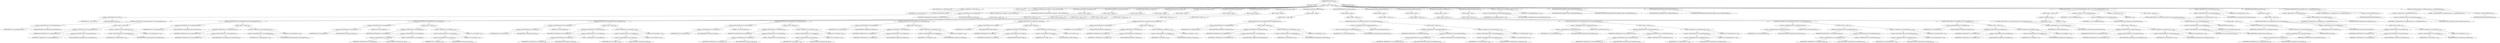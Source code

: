 digraph "TIFFFreeDirectory" {  
"43213" [label = <(METHOD,TIFFFreeDirectory)<SUB>1619</SUB>> ]
"43214" [label = <(PARAM,TIFF *tif)<SUB>1619</SUB>> ]
"43215" [label = <(BLOCK,&lt;empty&gt;,&lt;empty&gt;)<SUB>1620</SUB>> ]
"43216" [label = <(LOCAL,TIFFDirectory* td: TIFFDirectory)<SUB>1621</SUB>> ]
"43217" [label = <(&lt;operator&gt;.assignment,*td = &amp;tif-&gt;tif_dir)<SUB>1621</SUB>> ]
"43218" [label = <(IDENTIFIER,td,*td = &amp;tif-&gt;tif_dir)<SUB>1621</SUB>> ]
"43219" [label = <(&lt;operator&gt;.addressOf,&amp;tif-&gt;tif_dir)<SUB>1621</SUB>> ]
"43220" [label = <(&lt;operator&gt;.indirectFieldAccess,tif-&gt;tif_dir)<SUB>1621</SUB>> ]
"43221" [label = <(IDENTIFIER,tif,*td = &amp;tif-&gt;tif_dir)<SUB>1621</SUB>> ]
"43222" [label = <(FIELD_IDENTIFIER,tif_dir,tif_dir)<SUB>1621</SUB>> ]
"43223" [label = <(LOCAL,int i: int)<SUB>1622</SUB>> ]
"43224" [label = <(_TIFFmemset,_TIFFmemset(td-&gt;td_fieldsset, 0, FIELD_SETLONGS))<SUB>1624</SUB>> ]
"43225" [label = <(&lt;operator&gt;.indirectFieldAccess,td-&gt;td_fieldsset)<SUB>1624</SUB>> ]
"43226" [label = <(IDENTIFIER,td,_TIFFmemset(td-&gt;td_fieldsset, 0, FIELD_SETLONGS))<SUB>1624</SUB>> ]
"43227" [label = <(FIELD_IDENTIFIER,td_fieldsset,td_fieldsset)<SUB>1624</SUB>> ]
"43228" [label = <(LITERAL,0,_TIFFmemset(td-&gt;td_fieldsset, 0, FIELD_SETLONGS))<SUB>1624</SUB>> ]
"43229" [label = <(IDENTIFIER,FIELD_SETLONGS,_TIFFmemset(td-&gt;td_fieldsset, 0, FIELD_SETLONGS))<SUB>1624</SUB>> ]
"43230" [label = <(CleanupField,CleanupField(td_sminsamplevalue))<SUB>1625</SUB>> ]
"43231" [label = <(BLOCK,&lt;empty&gt;,&lt;empty&gt;)> ]
"43232" [label = <(BLOCK,&lt;empty&gt;,&lt;empty&gt;)<SUB>1625</SUB>> ]
"43233" [label = <(CONTROL_STRUCTURE,if (td-&gt;td_sminsamplevalue),if (td-&gt;td_sminsamplevalue))<SUB>1625</SUB>> ]
"43234" [label = <(&lt;operator&gt;.indirectFieldAccess,td-&gt;td_sminsamplevalue)<SUB>1625</SUB>> ]
"43235" [label = <(IDENTIFIER,td,if (td-&gt;td_sminsamplevalue))<SUB>1625</SUB>> ]
"43236" [label = <(FIELD_IDENTIFIER,td_sminsamplevalue,td_sminsamplevalue)<SUB>1625</SUB>> ]
"43237" [label = <(BLOCK,&lt;empty&gt;,&lt;empty&gt;)<SUB>1625</SUB>> ]
"43238" [label = <(_TIFFfreeExt,_TIFFfreeExt(tif, td-&gt;td_sminsamplevalue))<SUB>1625</SUB>> ]
"43239" [label = <(IDENTIFIER,tif,_TIFFfreeExt(tif, td-&gt;td_sminsamplevalue))<SUB>1625</SUB>> ]
"43240" [label = <(&lt;operator&gt;.indirectFieldAccess,td-&gt;td_sminsamplevalue)<SUB>1625</SUB>> ]
"43241" [label = <(IDENTIFIER,td,_TIFFfreeExt(tif, td-&gt;td_sminsamplevalue))<SUB>1625</SUB>> ]
"43242" [label = <(FIELD_IDENTIFIER,td_sminsamplevalue,td_sminsamplevalue)<SUB>1625</SUB>> ]
"43243" [label = <(&lt;operator&gt;.assignment,td-&gt;td_sminsamplevalue = 0)<SUB>1625</SUB>> ]
"43244" [label = <(&lt;operator&gt;.indirectFieldAccess,td-&gt;td_sminsamplevalue)<SUB>1625</SUB>> ]
"43245" [label = <(IDENTIFIER,td,td-&gt;td_sminsamplevalue = 0)<SUB>1625</SUB>> ]
"43246" [label = <(FIELD_IDENTIFIER,td_sminsamplevalue,td_sminsamplevalue)<SUB>1625</SUB>> ]
"43247" [label = <(LITERAL,0,td-&gt;td_sminsamplevalue = 0)<SUB>1625</SUB>> ]
"43248" [label = <(CleanupField,CleanupField(td_smaxsamplevalue))<SUB>1626</SUB>> ]
"43249" [label = <(BLOCK,&lt;empty&gt;,&lt;empty&gt;)> ]
"43250" [label = <(BLOCK,&lt;empty&gt;,&lt;empty&gt;)<SUB>1626</SUB>> ]
"43251" [label = <(CONTROL_STRUCTURE,if (td-&gt;td_smaxsamplevalue),if (td-&gt;td_smaxsamplevalue))<SUB>1626</SUB>> ]
"43252" [label = <(&lt;operator&gt;.indirectFieldAccess,td-&gt;td_smaxsamplevalue)<SUB>1626</SUB>> ]
"43253" [label = <(IDENTIFIER,td,if (td-&gt;td_smaxsamplevalue))<SUB>1626</SUB>> ]
"43254" [label = <(FIELD_IDENTIFIER,td_smaxsamplevalue,td_smaxsamplevalue)<SUB>1626</SUB>> ]
"43255" [label = <(BLOCK,&lt;empty&gt;,&lt;empty&gt;)<SUB>1626</SUB>> ]
"43256" [label = <(_TIFFfreeExt,_TIFFfreeExt(tif, td-&gt;td_smaxsamplevalue))<SUB>1626</SUB>> ]
"43257" [label = <(IDENTIFIER,tif,_TIFFfreeExt(tif, td-&gt;td_smaxsamplevalue))<SUB>1626</SUB>> ]
"43258" [label = <(&lt;operator&gt;.indirectFieldAccess,td-&gt;td_smaxsamplevalue)<SUB>1626</SUB>> ]
"43259" [label = <(IDENTIFIER,td,_TIFFfreeExt(tif, td-&gt;td_smaxsamplevalue))<SUB>1626</SUB>> ]
"43260" [label = <(FIELD_IDENTIFIER,td_smaxsamplevalue,td_smaxsamplevalue)<SUB>1626</SUB>> ]
"43261" [label = <(&lt;operator&gt;.assignment,td-&gt;td_smaxsamplevalue = 0)<SUB>1626</SUB>> ]
"43262" [label = <(&lt;operator&gt;.indirectFieldAccess,td-&gt;td_smaxsamplevalue)<SUB>1626</SUB>> ]
"43263" [label = <(IDENTIFIER,td,td-&gt;td_smaxsamplevalue = 0)<SUB>1626</SUB>> ]
"43264" [label = <(FIELD_IDENTIFIER,td_smaxsamplevalue,td_smaxsamplevalue)<SUB>1626</SUB>> ]
"43265" [label = <(LITERAL,0,td-&gt;td_smaxsamplevalue = 0)<SUB>1626</SUB>> ]
"43266" [label = <(CleanupField,CleanupField(td_colormap[0]))<SUB>1627</SUB>> ]
"43267" [label = <(BLOCK,&lt;empty&gt;,&lt;empty&gt;)> ]
"43268" [label = <(BLOCK,&lt;empty&gt;,&lt;empty&gt;)<SUB>1627</SUB>> ]
"43269" [label = <(CONTROL_STRUCTURE,if (td-&gt;td_colormap[0]),if (td-&gt;td_colormap[0]))<SUB>1627</SUB>> ]
"43270" [label = <(&lt;operator&gt;.indirectIndexAccess,td-&gt;td_colormap[0])<SUB>1627</SUB>> ]
"43271" [label = <(&lt;operator&gt;.indirectFieldAccess,td-&gt;td_colormap)<SUB>1627</SUB>> ]
"43272" [label = <(IDENTIFIER,td,if (td-&gt;td_colormap[0]))<SUB>1627</SUB>> ]
"43273" [label = <(FIELD_IDENTIFIER,td_colormap,td_colormap)<SUB>1627</SUB>> ]
"43274" [label = <(LITERAL,0,if (td-&gt;td_colormap[0]))<SUB>1627</SUB>> ]
"43275" [label = <(BLOCK,&lt;empty&gt;,&lt;empty&gt;)<SUB>1627</SUB>> ]
"43276" [label = <(_TIFFfreeExt,_TIFFfreeExt(tif, td-&gt;td_colormap[0]))<SUB>1627</SUB>> ]
"43277" [label = <(IDENTIFIER,tif,_TIFFfreeExt(tif, td-&gt;td_colormap[0]))<SUB>1627</SUB>> ]
"43278" [label = <(&lt;operator&gt;.indirectIndexAccess,td-&gt;td_colormap[0])<SUB>1627</SUB>> ]
"43279" [label = <(&lt;operator&gt;.indirectFieldAccess,td-&gt;td_colormap)<SUB>1627</SUB>> ]
"43280" [label = <(IDENTIFIER,td,_TIFFfreeExt(tif, td-&gt;td_colormap[0]))<SUB>1627</SUB>> ]
"43281" [label = <(FIELD_IDENTIFIER,td_colormap,td_colormap)<SUB>1627</SUB>> ]
"43282" [label = <(LITERAL,0,_TIFFfreeExt(tif, td-&gt;td_colormap[0]))<SUB>1627</SUB>> ]
"43283" [label = <(&lt;operator&gt;.assignment,td-&gt;td_colormap[0] = 0)<SUB>1627</SUB>> ]
"43284" [label = <(&lt;operator&gt;.indirectIndexAccess,td-&gt;td_colormap[0])<SUB>1627</SUB>> ]
"43285" [label = <(&lt;operator&gt;.indirectFieldAccess,td-&gt;td_colormap)<SUB>1627</SUB>> ]
"43286" [label = <(IDENTIFIER,td,td-&gt;td_colormap[0] = 0)<SUB>1627</SUB>> ]
"43287" [label = <(FIELD_IDENTIFIER,td_colormap,td_colormap)<SUB>1627</SUB>> ]
"43288" [label = <(LITERAL,0,td-&gt;td_colormap[0] = 0)<SUB>1627</SUB>> ]
"43289" [label = <(LITERAL,0,td-&gt;td_colormap[0] = 0)<SUB>1627</SUB>> ]
"43290" [label = <(CleanupField,CleanupField(td_colormap[1]))<SUB>1628</SUB>> ]
"43291" [label = <(BLOCK,&lt;empty&gt;,&lt;empty&gt;)> ]
"43292" [label = <(BLOCK,&lt;empty&gt;,&lt;empty&gt;)<SUB>1628</SUB>> ]
"43293" [label = <(CONTROL_STRUCTURE,if (td-&gt;td_colormap[1]),if (td-&gt;td_colormap[1]))<SUB>1628</SUB>> ]
"43294" [label = <(&lt;operator&gt;.indirectIndexAccess,td-&gt;td_colormap[1])<SUB>1628</SUB>> ]
"43295" [label = <(&lt;operator&gt;.indirectFieldAccess,td-&gt;td_colormap)<SUB>1628</SUB>> ]
"43296" [label = <(IDENTIFIER,td,if (td-&gt;td_colormap[1]))<SUB>1628</SUB>> ]
"43297" [label = <(FIELD_IDENTIFIER,td_colormap,td_colormap)<SUB>1628</SUB>> ]
"43298" [label = <(LITERAL,1,if (td-&gt;td_colormap[1]))<SUB>1628</SUB>> ]
"43299" [label = <(BLOCK,&lt;empty&gt;,&lt;empty&gt;)<SUB>1628</SUB>> ]
"43300" [label = <(_TIFFfreeExt,_TIFFfreeExt(tif, td-&gt;td_colormap[1]))<SUB>1628</SUB>> ]
"43301" [label = <(IDENTIFIER,tif,_TIFFfreeExt(tif, td-&gt;td_colormap[1]))<SUB>1628</SUB>> ]
"43302" [label = <(&lt;operator&gt;.indirectIndexAccess,td-&gt;td_colormap[1])<SUB>1628</SUB>> ]
"43303" [label = <(&lt;operator&gt;.indirectFieldAccess,td-&gt;td_colormap)<SUB>1628</SUB>> ]
"43304" [label = <(IDENTIFIER,td,_TIFFfreeExt(tif, td-&gt;td_colormap[1]))<SUB>1628</SUB>> ]
"43305" [label = <(FIELD_IDENTIFIER,td_colormap,td_colormap)<SUB>1628</SUB>> ]
"43306" [label = <(LITERAL,1,_TIFFfreeExt(tif, td-&gt;td_colormap[1]))<SUB>1628</SUB>> ]
"43307" [label = <(&lt;operator&gt;.assignment,td-&gt;td_colormap[1] = 0)<SUB>1628</SUB>> ]
"43308" [label = <(&lt;operator&gt;.indirectIndexAccess,td-&gt;td_colormap[1])<SUB>1628</SUB>> ]
"43309" [label = <(&lt;operator&gt;.indirectFieldAccess,td-&gt;td_colormap)<SUB>1628</SUB>> ]
"43310" [label = <(IDENTIFIER,td,td-&gt;td_colormap[1] = 0)<SUB>1628</SUB>> ]
"43311" [label = <(FIELD_IDENTIFIER,td_colormap,td_colormap)<SUB>1628</SUB>> ]
"43312" [label = <(LITERAL,1,td-&gt;td_colormap[1] = 0)<SUB>1628</SUB>> ]
"43313" [label = <(LITERAL,0,td-&gt;td_colormap[1] = 0)<SUB>1628</SUB>> ]
"43314" [label = <(CleanupField,CleanupField(td_colormap[2]))<SUB>1629</SUB>> ]
"43315" [label = <(BLOCK,&lt;empty&gt;,&lt;empty&gt;)> ]
"43316" [label = <(BLOCK,&lt;empty&gt;,&lt;empty&gt;)<SUB>1629</SUB>> ]
"43317" [label = <(CONTROL_STRUCTURE,if (td-&gt;td_colormap[2]),if (td-&gt;td_colormap[2]))<SUB>1629</SUB>> ]
"43318" [label = <(&lt;operator&gt;.indirectIndexAccess,td-&gt;td_colormap[2])<SUB>1629</SUB>> ]
"43319" [label = <(&lt;operator&gt;.indirectFieldAccess,td-&gt;td_colormap)<SUB>1629</SUB>> ]
"43320" [label = <(IDENTIFIER,td,if (td-&gt;td_colormap[2]))<SUB>1629</SUB>> ]
"43321" [label = <(FIELD_IDENTIFIER,td_colormap,td_colormap)<SUB>1629</SUB>> ]
"43322" [label = <(LITERAL,2,if (td-&gt;td_colormap[2]))<SUB>1629</SUB>> ]
"43323" [label = <(BLOCK,&lt;empty&gt;,&lt;empty&gt;)<SUB>1629</SUB>> ]
"43324" [label = <(_TIFFfreeExt,_TIFFfreeExt(tif, td-&gt;td_colormap[2]))<SUB>1629</SUB>> ]
"43325" [label = <(IDENTIFIER,tif,_TIFFfreeExt(tif, td-&gt;td_colormap[2]))<SUB>1629</SUB>> ]
"43326" [label = <(&lt;operator&gt;.indirectIndexAccess,td-&gt;td_colormap[2])<SUB>1629</SUB>> ]
"43327" [label = <(&lt;operator&gt;.indirectFieldAccess,td-&gt;td_colormap)<SUB>1629</SUB>> ]
"43328" [label = <(IDENTIFIER,td,_TIFFfreeExt(tif, td-&gt;td_colormap[2]))<SUB>1629</SUB>> ]
"43329" [label = <(FIELD_IDENTIFIER,td_colormap,td_colormap)<SUB>1629</SUB>> ]
"43330" [label = <(LITERAL,2,_TIFFfreeExt(tif, td-&gt;td_colormap[2]))<SUB>1629</SUB>> ]
"43331" [label = <(&lt;operator&gt;.assignment,td-&gt;td_colormap[2] = 0)<SUB>1629</SUB>> ]
"43332" [label = <(&lt;operator&gt;.indirectIndexAccess,td-&gt;td_colormap[2])<SUB>1629</SUB>> ]
"43333" [label = <(&lt;operator&gt;.indirectFieldAccess,td-&gt;td_colormap)<SUB>1629</SUB>> ]
"43334" [label = <(IDENTIFIER,td,td-&gt;td_colormap[2] = 0)<SUB>1629</SUB>> ]
"43335" [label = <(FIELD_IDENTIFIER,td_colormap,td_colormap)<SUB>1629</SUB>> ]
"43336" [label = <(LITERAL,2,td-&gt;td_colormap[2] = 0)<SUB>1629</SUB>> ]
"43337" [label = <(LITERAL,0,td-&gt;td_colormap[2] = 0)<SUB>1629</SUB>> ]
"43338" [label = <(CleanupField,CleanupField(td_sampleinfo))<SUB>1630</SUB>> ]
"43339" [label = <(BLOCK,&lt;empty&gt;,&lt;empty&gt;)> ]
"43340" [label = <(BLOCK,&lt;empty&gt;,&lt;empty&gt;)<SUB>1630</SUB>> ]
"43341" [label = <(CONTROL_STRUCTURE,if (td-&gt;td_sampleinfo),if (td-&gt;td_sampleinfo))<SUB>1630</SUB>> ]
"43342" [label = <(&lt;operator&gt;.indirectFieldAccess,td-&gt;td_sampleinfo)<SUB>1630</SUB>> ]
"43343" [label = <(IDENTIFIER,td,if (td-&gt;td_sampleinfo))<SUB>1630</SUB>> ]
"43344" [label = <(FIELD_IDENTIFIER,td_sampleinfo,td_sampleinfo)<SUB>1630</SUB>> ]
"43345" [label = <(BLOCK,&lt;empty&gt;,&lt;empty&gt;)<SUB>1630</SUB>> ]
"43346" [label = <(_TIFFfreeExt,_TIFFfreeExt(tif, td-&gt;td_sampleinfo))<SUB>1630</SUB>> ]
"43347" [label = <(IDENTIFIER,tif,_TIFFfreeExt(tif, td-&gt;td_sampleinfo))<SUB>1630</SUB>> ]
"43348" [label = <(&lt;operator&gt;.indirectFieldAccess,td-&gt;td_sampleinfo)<SUB>1630</SUB>> ]
"43349" [label = <(IDENTIFIER,td,_TIFFfreeExt(tif, td-&gt;td_sampleinfo))<SUB>1630</SUB>> ]
"43350" [label = <(FIELD_IDENTIFIER,td_sampleinfo,td_sampleinfo)<SUB>1630</SUB>> ]
"43351" [label = <(&lt;operator&gt;.assignment,td-&gt;td_sampleinfo = 0)<SUB>1630</SUB>> ]
"43352" [label = <(&lt;operator&gt;.indirectFieldAccess,td-&gt;td_sampleinfo)<SUB>1630</SUB>> ]
"43353" [label = <(IDENTIFIER,td,td-&gt;td_sampleinfo = 0)<SUB>1630</SUB>> ]
"43354" [label = <(FIELD_IDENTIFIER,td_sampleinfo,td_sampleinfo)<SUB>1630</SUB>> ]
"43355" [label = <(LITERAL,0,td-&gt;td_sampleinfo = 0)<SUB>1630</SUB>> ]
"43356" [label = <(CleanupField,CleanupField(td_subifd))<SUB>1631</SUB>> ]
"43357" [label = <(BLOCK,&lt;empty&gt;,&lt;empty&gt;)> ]
"43358" [label = <(BLOCK,&lt;empty&gt;,&lt;empty&gt;)<SUB>1631</SUB>> ]
"43359" [label = <(CONTROL_STRUCTURE,if (td-&gt;td_subifd),if (td-&gt;td_subifd))<SUB>1631</SUB>> ]
"43360" [label = <(&lt;operator&gt;.indirectFieldAccess,td-&gt;td_subifd)<SUB>1631</SUB>> ]
"43361" [label = <(IDENTIFIER,td,if (td-&gt;td_subifd))<SUB>1631</SUB>> ]
"43362" [label = <(FIELD_IDENTIFIER,td_subifd,td_subifd)<SUB>1631</SUB>> ]
"43363" [label = <(BLOCK,&lt;empty&gt;,&lt;empty&gt;)<SUB>1631</SUB>> ]
"43364" [label = <(_TIFFfreeExt,_TIFFfreeExt(tif, td-&gt;td_subifd))<SUB>1631</SUB>> ]
"43365" [label = <(IDENTIFIER,tif,_TIFFfreeExt(tif, td-&gt;td_subifd))<SUB>1631</SUB>> ]
"43366" [label = <(&lt;operator&gt;.indirectFieldAccess,td-&gt;td_subifd)<SUB>1631</SUB>> ]
"43367" [label = <(IDENTIFIER,td,_TIFFfreeExt(tif, td-&gt;td_subifd))<SUB>1631</SUB>> ]
"43368" [label = <(FIELD_IDENTIFIER,td_subifd,td_subifd)<SUB>1631</SUB>> ]
"43369" [label = <(&lt;operator&gt;.assignment,td-&gt;td_subifd = 0)<SUB>1631</SUB>> ]
"43370" [label = <(&lt;operator&gt;.indirectFieldAccess,td-&gt;td_subifd)<SUB>1631</SUB>> ]
"43371" [label = <(IDENTIFIER,td,td-&gt;td_subifd = 0)<SUB>1631</SUB>> ]
"43372" [label = <(FIELD_IDENTIFIER,td_subifd,td_subifd)<SUB>1631</SUB>> ]
"43373" [label = <(LITERAL,0,td-&gt;td_subifd = 0)<SUB>1631</SUB>> ]
"43374" [label = <(CleanupField,CleanupField(td_inknames))<SUB>1632</SUB>> ]
"43375" [label = <(BLOCK,&lt;empty&gt;,&lt;empty&gt;)> ]
"43376" [label = <(BLOCK,&lt;empty&gt;,&lt;empty&gt;)<SUB>1632</SUB>> ]
"43377" [label = <(CONTROL_STRUCTURE,if (td-&gt;td_inknames),if (td-&gt;td_inknames))<SUB>1632</SUB>> ]
"43378" [label = <(&lt;operator&gt;.indirectFieldAccess,td-&gt;td_inknames)<SUB>1632</SUB>> ]
"43379" [label = <(IDENTIFIER,td,if (td-&gt;td_inknames))<SUB>1632</SUB>> ]
"43380" [label = <(FIELD_IDENTIFIER,td_inknames,td_inknames)<SUB>1632</SUB>> ]
"43381" [label = <(BLOCK,&lt;empty&gt;,&lt;empty&gt;)<SUB>1632</SUB>> ]
"43382" [label = <(_TIFFfreeExt,_TIFFfreeExt(tif, td-&gt;td_inknames))<SUB>1632</SUB>> ]
"43383" [label = <(IDENTIFIER,tif,_TIFFfreeExt(tif, td-&gt;td_inknames))<SUB>1632</SUB>> ]
"43384" [label = <(&lt;operator&gt;.indirectFieldAccess,td-&gt;td_inknames)<SUB>1632</SUB>> ]
"43385" [label = <(IDENTIFIER,td,_TIFFfreeExt(tif, td-&gt;td_inknames))<SUB>1632</SUB>> ]
"43386" [label = <(FIELD_IDENTIFIER,td_inknames,td_inknames)<SUB>1632</SUB>> ]
"43387" [label = <(&lt;operator&gt;.assignment,td-&gt;td_inknames = 0)<SUB>1632</SUB>> ]
"43388" [label = <(&lt;operator&gt;.indirectFieldAccess,td-&gt;td_inknames)<SUB>1632</SUB>> ]
"43389" [label = <(IDENTIFIER,td,td-&gt;td_inknames = 0)<SUB>1632</SUB>> ]
"43390" [label = <(FIELD_IDENTIFIER,td_inknames,td_inknames)<SUB>1632</SUB>> ]
"43391" [label = <(LITERAL,0,td-&gt;td_inknames = 0)<SUB>1632</SUB>> ]
"43392" [label = <(CleanupField,CleanupField(td_refblackwhite))<SUB>1633</SUB>> ]
"43393" [label = <(BLOCK,&lt;empty&gt;,&lt;empty&gt;)> ]
"43394" [label = <(BLOCK,&lt;empty&gt;,&lt;empty&gt;)<SUB>1633</SUB>> ]
"43395" [label = <(CONTROL_STRUCTURE,if (td-&gt;td_refblackwhite),if (td-&gt;td_refblackwhite))<SUB>1633</SUB>> ]
"43396" [label = <(&lt;operator&gt;.indirectFieldAccess,td-&gt;td_refblackwhite)<SUB>1633</SUB>> ]
"43397" [label = <(IDENTIFIER,td,if (td-&gt;td_refblackwhite))<SUB>1633</SUB>> ]
"43398" [label = <(FIELD_IDENTIFIER,td_refblackwhite,td_refblackwhite)<SUB>1633</SUB>> ]
"43399" [label = <(BLOCK,&lt;empty&gt;,&lt;empty&gt;)<SUB>1633</SUB>> ]
"43400" [label = <(_TIFFfreeExt,_TIFFfreeExt(tif, td-&gt;td_refblackwhite))<SUB>1633</SUB>> ]
"43401" [label = <(IDENTIFIER,tif,_TIFFfreeExt(tif, td-&gt;td_refblackwhite))<SUB>1633</SUB>> ]
"43402" [label = <(&lt;operator&gt;.indirectFieldAccess,td-&gt;td_refblackwhite)<SUB>1633</SUB>> ]
"43403" [label = <(IDENTIFIER,td,_TIFFfreeExt(tif, td-&gt;td_refblackwhite))<SUB>1633</SUB>> ]
"43404" [label = <(FIELD_IDENTIFIER,td_refblackwhite,td_refblackwhite)<SUB>1633</SUB>> ]
"43405" [label = <(&lt;operator&gt;.assignment,td-&gt;td_refblackwhite = 0)<SUB>1633</SUB>> ]
"43406" [label = <(&lt;operator&gt;.indirectFieldAccess,td-&gt;td_refblackwhite)<SUB>1633</SUB>> ]
"43407" [label = <(IDENTIFIER,td,td-&gt;td_refblackwhite = 0)<SUB>1633</SUB>> ]
"43408" [label = <(FIELD_IDENTIFIER,td_refblackwhite,td_refblackwhite)<SUB>1633</SUB>> ]
"43409" [label = <(LITERAL,0,td-&gt;td_refblackwhite = 0)<SUB>1633</SUB>> ]
"43410" [label = <(CleanupField,CleanupField(td_transferfunction[0]))<SUB>1634</SUB>> ]
"43411" [label = <(BLOCK,&lt;empty&gt;,&lt;empty&gt;)> ]
"43412" [label = <(BLOCK,&lt;empty&gt;,&lt;empty&gt;)<SUB>1634</SUB>> ]
"43413" [label = <(CONTROL_STRUCTURE,if (td-&gt;td_transferfunction[0]),if (td-&gt;td_transferfunction[0]))<SUB>1634</SUB>> ]
"43414" [label = <(&lt;operator&gt;.indirectIndexAccess,td-&gt;td_transferfunction[0])<SUB>1634</SUB>> ]
"43415" [label = <(&lt;operator&gt;.indirectFieldAccess,td-&gt;td_transferfunction)<SUB>1634</SUB>> ]
"43416" [label = <(IDENTIFIER,td,if (td-&gt;td_transferfunction[0]))<SUB>1634</SUB>> ]
"43417" [label = <(FIELD_IDENTIFIER,td_transferfunction,td_transferfunction)<SUB>1634</SUB>> ]
"43418" [label = <(LITERAL,0,if (td-&gt;td_transferfunction[0]))<SUB>1634</SUB>> ]
"43419" [label = <(BLOCK,&lt;empty&gt;,&lt;empty&gt;)<SUB>1634</SUB>> ]
"43420" [label = <(_TIFFfreeExt,_TIFFfreeExt(tif, td-&gt;td_transferfunction[0]))<SUB>1634</SUB>> ]
"43421" [label = <(IDENTIFIER,tif,_TIFFfreeExt(tif, td-&gt;td_transferfunction[0]))<SUB>1634</SUB>> ]
"43422" [label = <(&lt;operator&gt;.indirectIndexAccess,td-&gt;td_transferfunction[0])<SUB>1634</SUB>> ]
"43423" [label = <(&lt;operator&gt;.indirectFieldAccess,td-&gt;td_transferfunction)<SUB>1634</SUB>> ]
"43424" [label = <(IDENTIFIER,td,_TIFFfreeExt(tif, td-&gt;td_transferfunction[0]))<SUB>1634</SUB>> ]
"43425" [label = <(FIELD_IDENTIFIER,td_transferfunction,td_transferfunction)<SUB>1634</SUB>> ]
"43426" [label = <(LITERAL,0,_TIFFfreeExt(tif, td-&gt;td_transferfunction[0]))<SUB>1634</SUB>> ]
"43427" [label = <(&lt;operator&gt;.assignment,td-&gt;td_transferfunction[0] = 0)<SUB>1634</SUB>> ]
"43428" [label = <(&lt;operator&gt;.indirectIndexAccess,td-&gt;td_transferfunction[0])<SUB>1634</SUB>> ]
"43429" [label = <(&lt;operator&gt;.indirectFieldAccess,td-&gt;td_transferfunction)<SUB>1634</SUB>> ]
"43430" [label = <(IDENTIFIER,td,td-&gt;td_transferfunction[0] = 0)<SUB>1634</SUB>> ]
"43431" [label = <(FIELD_IDENTIFIER,td_transferfunction,td_transferfunction)<SUB>1634</SUB>> ]
"43432" [label = <(LITERAL,0,td-&gt;td_transferfunction[0] = 0)<SUB>1634</SUB>> ]
"43433" [label = <(LITERAL,0,td-&gt;td_transferfunction[0] = 0)<SUB>1634</SUB>> ]
"43434" [label = <(CleanupField,CleanupField(td_transferfunction[1]))<SUB>1635</SUB>> ]
"43435" [label = <(BLOCK,&lt;empty&gt;,&lt;empty&gt;)> ]
"43436" [label = <(BLOCK,&lt;empty&gt;,&lt;empty&gt;)<SUB>1635</SUB>> ]
"43437" [label = <(CONTROL_STRUCTURE,if (td-&gt;td_transferfunction[1]),if (td-&gt;td_transferfunction[1]))<SUB>1635</SUB>> ]
"43438" [label = <(&lt;operator&gt;.indirectIndexAccess,td-&gt;td_transferfunction[1])<SUB>1635</SUB>> ]
"43439" [label = <(&lt;operator&gt;.indirectFieldAccess,td-&gt;td_transferfunction)<SUB>1635</SUB>> ]
"43440" [label = <(IDENTIFIER,td,if (td-&gt;td_transferfunction[1]))<SUB>1635</SUB>> ]
"43441" [label = <(FIELD_IDENTIFIER,td_transferfunction,td_transferfunction)<SUB>1635</SUB>> ]
"43442" [label = <(LITERAL,1,if (td-&gt;td_transferfunction[1]))<SUB>1635</SUB>> ]
"43443" [label = <(BLOCK,&lt;empty&gt;,&lt;empty&gt;)<SUB>1635</SUB>> ]
"43444" [label = <(_TIFFfreeExt,_TIFFfreeExt(tif, td-&gt;td_transferfunction[1]))<SUB>1635</SUB>> ]
"43445" [label = <(IDENTIFIER,tif,_TIFFfreeExt(tif, td-&gt;td_transferfunction[1]))<SUB>1635</SUB>> ]
"43446" [label = <(&lt;operator&gt;.indirectIndexAccess,td-&gt;td_transferfunction[1])<SUB>1635</SUB>> ]
"43447" [label = <(&lt;operator&gt;.indirectFieldAccess,td-&gt;td_transferfunction)<SUB>1635</SUB>> ]
"43448" [label = <(IDENTIFIER,td,_TIFFfreeExt(tif, td-&gt;td_transferfunction[1]))<SUB>1635</SUB>> ]
"43449" [label = <(FIELD_IDENTIFIER,td_transferfunction,td_transferfunction)<SUB>1635</SUB>> ]
"43450" [label = <(LITERAL,1,_TIFFfreeExt(tif, td-&gt;td_transferfunction[1]))<SUB>1635</SUB>> ]
"43451" [label = <(&lt;operator&gt;.assignment,td-&gt;td_transferfunction[1] = 0)<SUB>1635</SUB>> ]
"43452" [label = <(&lt;operator&gt;.indirectIndexAccess,td-&gt;td_transferfunction[1])<SUB>1635</SUB>> ]
"43453" [label = <(&lt;operator&gt;.indirectFieldAccess,td-&gt;td_transferfunction)<SUB>1635</SUB>> ]
"43454" [label = <(IDENTIFIER,td,td-&gt;td_transferfunction[1] = 0)<SUB>1635</SUB>> ]
"43455" [label = <(FIELD_IDENTIFIER,td_transferfunction,td_transferfunction)<SUB>1635</SUB>> ]
"43456" [label = <(LITERAL,1,td-&gt;td_transferfunction[1] = 0)<SUB>1635</SUB>> ]
"43457" [label = <(LITERAL,0,td-&gt;td_transferfunction[1] = 0)<SUB>1635</SUB>> ]
"43458" [label = <(CleanupField,CleanupField(td_transferfunction[2]))<SUB>1636</SUB>> ]
"43459" [label = <(BLOCK,&lt;empty&gt;,&lt;empty&gt;)> ]
"43460" [label = <(BLOCK,&lt;empty&gt;,&lt;empty&gt;)<SUB>1636</SUB>> ]
"43461" [label = <(CONTROL_STRUCTURE,if (td-&gt;td_transferfunction[2]),if (td-&gt;td_transferfunction[2]))<SUB>1636</SUB>> ]
"43462" [label = <(&lt;operator&gt;.indirectIndexAccess,td-&gt;td_transferfunction[2])<SUB>1636</SUB>> ]
"43463" [label = <(&lt;operator&gt;.indirectFieldAccess,td-&gt;td_transferfunction)<SUB>1636</SUB>> ]
"43464" [label = <(IDENTIFIER,td,if (td-&gt;td_transferfunction[2]))<SUB>1636</SUB>> ]
"43465" [label = <(FIELD_IDENTIFIER,td_transferfunction,td_transferfunction)<SUB>1636</SUB>> ]
"43466" [label = <(LITERAL,2,if (td-&gt;td_transferfunction[2]))<SUB>1636</SUB>> ]
"43467" [label = <(BLOCK,&lt;empty&gt;,&lt;empty&gt;)<SUB>1636</SUB>> ]
"43468" [label = <(_TIFFfreeExt,_TIFFfreeExt(tif, td-&gt;td_transferfunction[2]))<SUB>1636</SUB>> ]
"43469" [label = <(IDENTIFIER,tif,_TIFFfreeExt(tif, td-&gt;td_transferfunction[2]))<SUB>1636</SUB>> ]
"43470" [label = <(&lt;operator&gt;.indirectIndexAccess,td-&gt;td_transferfunction[2])<SUB>1636</SUB>> ]
"43471" [label = <(&lt;operator&gt;.indirectFieldAccess,td-&gt;td_transferfunction)<SUB>1636</SUB>> ]
"43472" [label = <(IDENTIFIER,td,_TIFFfreeExt(tif, td-&gt;td_transferfunction[2]))<SUB>1636</SUB>> ]
"43473" [label = <(FIELD_IDENTIFIER,td_transferfunction,td_transferfunction)<SUB>1636</SUB>> ]
"43474" [label = <(LITERAL,2,_TIFFfreeExt(tif, td-&gt;td_transferfunction[2]))<SUB>1636</SUB>> ]
"43475" [label = <(&lt;operator&gt;.assignment,td-&gt;td_transferfunction[2] = 0)<SUB>1636</SUB>> ]
"43476" [label = <(&lt;operator&gt;.indirectIndexAccess,td-&gt;td_transferfunction[2])<SUB>1636</SUB>> ]
"43477" [label = <(&lt;operator&gt;.indirectFieldAccess,td-&gt;td_transferfunction)<SUB>1636</SUB>> ]
"43478" [label = <(IDENTIFIER,td,td-&gt;td_transferfunction[2] = 0)<SUB>1636</SUB>> ]
"43479" [label = <(FIELD_IDENTIFIER,td_transferfunction,td_transferfunction)<SUB>1636</SUB>> ]
"43480" [label = <(LITERAL,2,td-&gt;td_transferfunction[2] = 0)<SUB>1636</SUB>> ]
"43481" [label = <(LITERAL,0,td-&gt;td_transferfunction[2] = 0)<SUB>1636</SUB>> ]
"43482" [label = <(CleanupField,CleanupField(td_stripoffset_p))<SUB>1637</SUB>> ]
"43483" [label = <(BLOCK,&lt;empty&gt;,&lt;empty&gt;)> ]
"43484" [label = <(BLOCK,&lt;empty&gt;,&lt;empty&gt;)<SUB>1637</SUB>> ]
"43485" [label = <(CONTROL_STRUCTURE,if (td-&gt;td_stripoffset_p),if (td-&gt;td_stripoffset_p))<SUB>1637</SUB>> ]
"43486" [label = <(&lt;operator&gt;.indirectFieldAccess,td-&gt;td_stripoffset_p)<SUB>1637</SUB>> ]
"43487" [label = <(IDENTIFIER,td,if (td-&gt;td_stripoffset_p))<SUB>1637</SUB>> ]
"43488" [label = <(FIELD_IDENTIFIER,td_stripoffset_p,td_stripoffset_p)<SUB>1637</SUB>> ]
"43489" [label = <(BLOCK,&lt;empty&gt;,&lt;empty&gt;)<SUB>1637</SUB>> ]
"43490" [label = <(_TIFFfreeExt,_TIFFfreeExt(tif, td-&gt;td_stripoffset_p))<SUB>1637</SUB>> ]
"43491" [label = <(IDENTIFIER,tif,_TIFFfreeExt(tif, td-&gt;td_stripoffset_p))<SUB>1637</SUB>> ]
"43492" [label = <(&lt;operator&gt;.indirectFieldAccess,td-&gt;td_stripoffset_p)<SUB>1637</SUB>> ]
"43493" [label = <(IDENTIFIER,td,_TIFFfreeExt(tif, td-&gt;td_stripoffset_p))<SUB>1637</SUB>> ]
"43494" [label = <(FIELD_IDENTIFIER,td_stripoffset_p,td_stripoffset_p)<SUB>1637</SUB>> ]
"43495" [label = <(&lt;operator&gt;.assignment,td-&gt;td_stripoffset_p = 0)<SUB>1637</SUB>> ]
"43496" [label = <(&lt;operator&gt;.indirectFieldAccess,td-&gt;td_stripoffset_p)<SUB>1637</SUB>> ]
"43497" [label = <(IDENTIFIER,td,td-&gt;td_stripoffset_p = 0)<SUB>1637</SUB>> ]
"43498" [label = <(FIELD_IDENTIFIER,td_stripoffset_p,td_stripoffset_p)<SUB>1637</SUB>> ]
"43499" [label = <(LITERAL,0,td-&gt;td_stripoffset_p = 0)<SUB>1637</SUB>> ]
"43500" [label = <(CleanupField,CleanupField(td_stripbytecount_p))<SUB>1638</SUB>> ]
"43501" [label = <(BLOCK,&lt;empty&gt;,&lt;empty&gt;)> ]
"43502" [label = <(BLOCK,&lt;empty&gt;,&lt;empty&gt;)<SUB>1638</SUB>> ]
"43503" [label = <(CONTROL_STRUCTURE,if (td-&gt;td_stripbytecount_p),if (td-&gt;td_stripbytecount_p))<SUB>1638</SUB>> ]
"43504" [label = <(&lt;operator&gt;.indirectFieldAccess,td-&gt;td_stripbytecount_p)<SUB>1638</SUB>> ]
"43505" [label = <(IDENTIFIER,td,if (td-&gt;td_stripbytecount_p))<SUB>1638</SUB>> ]
"43506" [label = <(FIELD_IDENTIFIER,td_stripbytecount_p,td_stripbytecount_p)<SUB>1638</SUB>> ]
"43507" [label = <(BLOCK,&lt;empty&gt;,&lt;empty&gt;)<SUB>1638</SUB>> ]
"43508" [label = <(_TIFFfreeExt,_TIFFfreeExt(tif, td-&gt;td_stripbytecount_p))<SUB>1638</SUB>> ]
"43509" [label = <(IDENTIFIER,tif,_TIFFfreeExt(tif, td-&gt;td_stripbytecount_p))<SUB>1638</SUB>> ]
"43510" [label = <(&lt;operator&gt;.indirectFieldAccess,td-&gt;td_stripbytecount_p)<SUB>1638</SUB>> ]
"43511" [label = <(IDENTIFIER,td,_TIFFfreeExt(tif, td-&gt;td_stripbytecount_p))<SUB>1638</SUB>> ]
"43512" [label = <(FIELD_IDENTIFIER,td_stripbytecount_p,td_stripbytecount_p)<SUB>1638</SUB>> ]
"43513" [label = <(&lt;operator&gt;.assignment,td-&gt;td_stripbytecount_p = 0)<SUB>1638</SUB>> ]
"43514" [label = <(&lt;operator&gt;.indirectFieldAccess,td-&gt;td_stripbytecount_p)<SUB>1638</SUB>> ]
"43515" [label = <(IDENTIFIER,td,td-&gt;td_stripbytecount_p = 0)<SUB>1638</SUB>> ]
"43516" [label = <(FIELD_IDENTIFIER,td_stripbytecount_p,td_stripbytecount_p)<SUB>1638</SUB>> ]
"43517" [label = <(LITERAL,0,td-&gt;td_stripbytecount_p = 0)<SUB>1638</SUB>> ]
"43518" [label = <(&lt;operator&gt;.assignment,td-&gt;td_stripoffsetbyteallocsize = 0)<SUB>1639</SUB>> ]
"43519" [label = <(&lt;operator&gt;.indirectFieldAccess,td-&gt;td_stripoffsetbyteallocsize)<SUB>1639</SUB>> ]
"43520" [label = <(IDENTIFIER,td,td-&gt;td_stripoffsetbyteallocsize = 0)<SUB>1639</SUB>> ]
"43521" [label = <(FIELD_IDENTIFIER,td_stripoffsetbyteallocsize,td_stripoffsetbyteallocsize)<SUB>1639</SUB>> ]
"43522" [label = <(LITERAL,0,td-&gt;td_stripoffsetbyteallocsize = 0)<SUB>1639</SUB>> ]
"43523" [label = <(TIFFClrFieldBit,TIFFClrFieldBit(tif, FIELD_YCBCRSUBSAMPLING))<SUB>1640</SUB>> ]
"43524" [label = <(IDENTIFIER,tif,TIFFClrFieldBit(tif, FIELD_YCBCRSUBSAMPLING))<SUB>1640</SUB>> ]
"43525" [label = <(IDENTIFIER,FIELD_YCBCRSUBSAMPLING,TIFFClrFieldBit(tif, FIELD_YCBCRSUBSAMPLING))<SUB>1640</SUB>> ]
"43526" [label = <(TIFFClrFieldBit,TIFFClrFieldBit(tif, FIELD_YCBCRPOSITIONING))<SUB>1641</SUB>> ]
"43527" [label = <(IDENTIFIER,tif,TIFFClrFieldBit(tif, FIELD_YCBCRPOSITIONING))<SUB>1641</SUB>> ]
"43528" [label = <(IDENTIFIER,FIELD_YCBCRPOSITIONING,TIFFClrFieldBit(tif, FIELD_YCBCRPOSITIONING))<SUB>1641</SUB>> ]
"43529" [label = <(CONTROL_STRUCTURE,for (i = 0;i &lt; td-&gt;td_customValueCount;i++),for (i = 0;i &lt; td-&gt;td_customValueCount;i++))<SUB>1644</SUB>> ]
"43530" [label = <(BLOCK,&lt;empty&gt;,&lt;empty&gt;)<SUB>1644</SUB>> ]
"43531" [label = <(&lt;operator&gt;.assignment,i = 0)<SUB>1644</SUB>> ]
"43532" [label = <(IDENTIFIER,i,i = 0)<SUB>1644</SUB>> ]
"43533" [label = <(LITERAL,0,i = 0)<SUB>1644</SUB>> ]
"43534" [label = <(&lt;operator&gt;.lessThan,i &lt; td-&gt;td_customValueCount)<SUB>1644</SUB>> ]
"43535" [label = <(IDENTIFIER,i,i &lt; td-&gt;td_customValueCount)<SUB>1644</SUB>> ]
"43536" [label = <(&lt;operator&gt;.indirectFieldAccess,td-&gt;td_customValueCount)<SUB>1644</SUB>> ]
"43537" [label = <(IDENTIFIER,td,i &lt; td-&gt;td_customValueCount)<SUB>1644</SUB>> ]
"43538" [label = <(FIELD_IDENTIFIER,td_customValueCount,td_customValueCount)<SUB>1644</SUB>> ]
"43539" [label = <(&lt;operator&gt;.postIncrement,i++)<SUB>1644</SUB>> ]
"43540" [label = <(IDENTIFIER,i,i++)<SUB>1644</SUB>> ]
"43541" [label = <(BLOCK,&lt;empty&gt;,&lt;empty&gt;)<SUB>1645</SUB>> ]
"43542" [label = <(CONTROL_STRUCTURE,if (td-&gt;td_customValues[i].value),if (td-&gt;td_customValues[i].value))<SUB>1646</SUB>> ]
"43543" [label = <(&lt;operator&gt;.fieldAccess,td-&gt;td_customValues[i].value)<SUB>1646</SUB>> ]
"43544" [label = <(&lt;operator&gt;.indirectIndexAccess,td-&gt;td_customValues[i])<SUB>1646</SUB>> ]
"43545" [label = <(&lt;operator&gt;.indirectFieldAccess,td-&gt;td_customValues)<SUB>1646</SUB>> ]
"43546" [label = <(IDENTIFIER,td,if (td-&gt;td_customValues[i].value))<SUB>1646</SUB>> ]
"43547" [label = <(FIELD_IDENTIFIER,td_customValues,td_customValues)<SUB>1646</SUB>> ]
"43548" [label = <(IDENTIFIER,i,if (td-&gt;td_customValues[i].value))<SUB>1646</SUB>> ]
"43549" [label = <(FIELD_IDENTIFIER,value,value)<SUB>1646</SUB>> ]
"43550" [label = <(BLOCK,&lt;empty&gt;,&lt;empty&gt;)<SUB>1647</SUB>> ]
"43551" [label = <(_TIFFfreeExt,_TIFFfreeExt(tif, td-&gt;td_customValues[i].value))<SUB>1647</SUB>> ]
"43552" [label = <(IDENTIFIER,tif,_TIFFfreeExt(tif, td-&gt;td_customValues[i].value))<SUB>1647</SUB>> ]
"43553" [label = <(&lt;operator&gt;.fieldAccess,td-&gt;td_customValues[i].value)<SUB>1647</SUB>> ]
"43554" [label = <(&lt;operator&gt;.indirectIndexAccess,td-&gt;td_customValues[i])<SUB>1647</SUB>> ]
"43555" [label = <(&lt;operator&gt;.indirectFieldAccess,td-&gt;td_customValues)<SUB>1647</SUB>> ]
"43556" [label = <(IDENTIFIER,td,_TIFFfreeExt(tif, td-&gt;td_customValues[i].value))<SUB>1647</SUB>> ]
"43557" [label = <(FIELD_IDENTIFIER,td_customValues,td_customValues)<SUB>1647</SUB>> ]
"43558" [label = <(IDENTIFIER,i,_TIFFfreeExt(tif, td-&gt;td_customValues[i].value))<SUB>1647</SUB>> ]
"43559" [label = <(FIELD_IDENTIFIER,value,value)<SUB>1647</SUB>> ]
"43560" [label = <(&lt;operator&gt;.assignment,td-&gt;td_customValueCount = 0)<SUB>1650</SUB>> ]
"43561" [label = <(&lt;operator&gt;.indirectFieldAccess,td-&gt;td_customValueCount)<SUB>1650</SUB>> ]
"43562" [label = <(IDENTIFIER,td,td-&gt;td_customValueCount = 0)<SUB>1650</SUB>> ]
"43563" [label = <(FIELD_IDENTIFIER,td_customValueCount,td_customValueCount)<SUB>1650</SUB>> ]
"43564" [label = <(LITERAL,0,td-&gt;td_customValueCount = 0)<SUB>1650</SUB>> ]
"43565" [label = <(CleanupField,CleanupField(td_customValues))<SUB>1651</SUB>> ]
"43566" [label = <(BLOCK,&lt;empty&gt;,&lt;empty&gt;)> ]
"43567" [label = <(BLOCK,&lt;empty&gt;,&lt;empty&gt;)<SUB>1651</SUB>> ]
"43568" [label = <(CONTROL_STRUCTURE,if (td-&gt;td_customValues),if (td-&gt;td_customValues))<SUB>1651</SUB>> ]
"43569" [label = <(&lt;operator&gt;.indirectFieldAccess,td-&gt;td_customValues)<SUB>1651</SUB>> ]
"43570" [label = <(IDENTIFIER,td,if (td-&gt;td_customValues))<SUB>1651</SUB>> ]
"43571" [label = <(FIELD_IDENTIFIER,td_customValues,td_customValues)<SUB>1651</SUB>> ]
"43572" [label = <(BLOCK,&lt;empty&gt;,&lt;empty&gt;)<SUB>1651</SUB>> ]
"43573" [label = <(_TIFFfreeExt,_TIFFfreeExt(tif, td-&gt;td_customValues))<SUB>1651</SUB>> ]
"43574" [label = <(IDENTIFIER,tif,_TIFFfreeExt(tif, td-&gt;td_customValues))<SUB>1651</SUB>> ]
"43575" [label = <(&lt;operator&gt;.indirectFieldAccess,td-&gt;td_customValues)<SUB>1651</SUB>> ]
"43576" [label = <(IDENTIFIER,td,_TIFFfreeExt(tif, td-&gt;td_customValues))<SUB>1651</SUB>> ]
"43577" [label = <(FIELD_IDENTIFIER,td_customValues,td_customValues)<SUB>1651</SUB>> ]
"43578" [label = <(&lt;operator&gt;.assignment,td-&gt;td_customValues = 0)<SUB>1651</SUB>> ]
"43579" [label = <(&lt;operator&gt;.indirectFieldAccess,td-&gt;td_customValues)<SUB>1651</SUB>> ]
"43580" [label = <(IDENTIFIER,td,td-&gt;td_customValues = 0)<SUB>1651</SUB>> ]
"43581" [label = <(FIELD_IDENTIFIER,td_customValues,td_customValues)<SUB>1651</SUB>> ]
"43582" [label = <(LITERAL,0,td-&gt;td_customValues = 0)<SUB>1651</SUB>> ]
"43583" [label = <(_TIFFmemset,_TIFFmemset(&amp;(td-&gt;td_stripoffset_entry), 0, sizeof(TIFFDirEntry)))<SUB>1653</SUB>> ]
"43584" [label = <(&lt;operator&gt;.addressOf,&amp;(td-&gt;td_stripoffset_entry))<SUB>1653</SUB>> ]
"43585" [label = <(&lt;operator&gt;.indirectFieldAccess,td-&gt;td_stripoffset_entry)<SUB>1653</SUB>> ]
"43586" [label = <(IDENTIFIER,td,_TIFFmemset(&amp;(td-&gt;td_stripoffset_entry), 0, sizeof(TIFFDirEntry)))<SUB>1653</SUB>> ]
"43587" [label = <(FIELD_IDENTIFIER,td_stripoffset_entry,td_stripoffset_entry)<SUB>1653</SUB>> ]
"43588" [label = <(LITERAL,0,_TIFFmemset(&amp;(td-&gt;td_stripoffset_entry), 0, sizeof(TIFFDirEntry)))<SUB>1653</SUB>> ]
"43589" [label = <(&lt;operator&gt;.sizeOf,sizeof(TIFFDirEntry))<SUB>1653</SUB>> ]
"43590" [label = <(IDENTIFIER,TIFFDirEntry,sizeof(TIFFDirEntry))<SUB>1653</SUB>> ]
"43591" [label = <(_TIFFmemset,_TIFFmemset(&amp;(td-&gt;td_stripbytecount_entry), 0, sizeof(TIFFDirEntry)))<SUB>1654</SUB>> ]
"43592" [label = <(&lt;operator&gt;.addressOf,&amp;(td-&gt;td_stripbytecount_entry))<SUB>1654</SUB>> ]
"43593" [label = <(&lt;operator&gt;.indirectFieldAccess,td-&gt;td_stripbytecount_entry)<SUB>1654</SUB>> ]
"43594" [label = <(IDENTIFIER,td,_TIFFmemset(&amp;(td-&gt;td_stripbytecount_entry), 0, sizeof(TIFFDirEntry)))<SUB>1654</SUB>> ]
"43595" [label = <(FIELD_IDENTIFIER,td_stripbytecount_entry,td_stripbytecount_entry)<SUB>1654</SUB>> ]
"43596" [label = <(LITERAL,0,_TIFFmemset(&amp;(td-&gt;td_stripbytecount_entry), 0, sizeof(TIFFDirEntry)))<SUB>1654</SUB>> ]
"43597" [label = <(&lt;operator&gt;.sizeOf,sizeof(TIFFDirEntry))<SUB>1654</SUB>> ]
"43598" [label = <(IDENTIFIER,TIFFDirEntry,sizeof(TIFFDirEntry))<SUB>1654</SUB>> ]
"43599" [label = <(METHOD_RETURN,void)<SUB>1619</SUB>> ]
  "43213" -> "43214" 
  "43213" -> "43215" 
  "43213" -> "43599" 
  "43215" -> "43216" 
  "43215" -> "43217" 
  "43215" -> "43223" 
  "43215" -> "43224" 
  "43215" -> "43230" 
  "43215" -> "43248" 
  "43215" -> "43266" 
  "43215" -> "43290" 
  "43215" -> "43314" 
  "43215" -> "43338" 
  "43215" -> "43356" 
  "43215" -> "43374" 
  "43215" -> "43392" 
  "43215" -> "43410" 
  "43215" -> "43434" 
  "43215" -> "43458" 
  "43215" -> "43482" 
  "43215" -> "43500" 
  "43215" -> "43518" 
  "43215" -> "43523" 
  "43215" -> "43526" 
  "43215" -> "43529" 
  "43215" -> "43560" 
  "43215" -> "43565" 
  "43215" -> "43583" 
  "43215" -> "43591" 
  "43217" -> "43218" 
  "43217" -> "43219" 
  "43219" -> "43220" 
  "43220" -> "43221" 
  "43220" -> "43222" 
  "43224" -> "43225" 
  "43224" -> "43228" 
  "43224" -> "43229" 
  "43225" -> "43226" 
  "43225" -> "43227" 
  "43230" -> "43231" 
  "43231" -> "43232" 
  "43232" -> "43233" 
  "43233" -> "43234" 
  "43233" -> "43237" 
  "43234" -> "43235" 
  "43234" -> "43236" 
  "43237" -> "43238" 
  "43237" -> "43243" 
  "43238" -> "43239" 
  "43238" -> "43240" 
  "43240" -> "43241" 
  "43240" -> "43242" 
  "43243" -> "43244" 
  "43243" -> "43247" 
  "43244" -> "43245" 
  "43244" -> "43246" 
  "43248" -> "43249" 
  "43249" -> "43250" 
  "43250" -> "43251" 
  "43251" -> "43252" 
  "43251" -> "43255" 
  "43252" -> "43253" 
  "43252" -> "43254" 
  "43255" -> "43256" 
  "43255" -> "43261" 
  "43256" -> "43257" 
  "43256" -> "43258" 
  "43258" -> "43259" 
  "43258" -> "43260" 
  "43261" -> "43262" 
  "43261" -> "43265" 
  "43262" -> "43263" 
  "43262" -> "43264" 
  "43266" -> "43267" 
  "43267" -> "43268" 
  "43268" -> "43269" 
  "43269" -> "43270" 
  "43269" -> "43275" 
  "43270" -> "43271" 
  "43270" -> "43274" 
  "43271" -> "43272" 
  "43271" -> "43273" 
  "43275" -> "43276" 
  "43275" -> "43283" 
  "43276" -> "43277" 
  "43276" -> "43278" 
  "43278" -> "43279" 
  "43278" -> "43282" 
  "43279" -> "43280" 
  "43279" -> "43281" 
  "43283" -> "43284" 
  "43283" -> "43289" 
  "43284" -> "43285" 
  "43284" -> "43288" 
  "43285" -> "43286" 
  "43285" -> "43287" 
  "43290" -> "43291" 
  "43291" -> "43292" 
  "43292" -> "43293" 
  "43293" -> "43294" 
  "43293" -> "43299" 
  "43294" -> "43295" 
  "43294" -> "43298" 
  "43295" -> "43296" 
  "43295" -> "43297" 
  "43299" -> "43300" 
  "43299" -> "43307" 
  "43300" -> "43301" 
  "43300" -> "43302" 
  "43302" -> "43303" 
  "43302" -> "43306" 
  "43303" -> "43304" 
  "43303" -> "43305" 
  "43307" -> "43308" 
  "43307" -> "43313" 
  "43308" -> "43309" 
  "43308" -> "43312" 
  "43309" -> "43310" 
  "43309" -> "43311" 
  "43314" -> "43315" 
  "43315" -> "43316" 
  "43316" -> "43317" 
  "43317" -> "43318" 
  "43317" -> "43323" 
  "43318" -> "43319" 
  "43318" -> "43322" 
  "43319" -> "43320" 
  "43319" -> "43321" 
  "43323" -> "43324" 
  "43323" -> "43331" 
  "43324" -> "43325" 
  "43324" -> "43326" 
  "43326" -> "43327" 
  "43326" -> "43330" 
  "43327" -> "43328" 
  "43327" -> "43329" 
  "43331" -> "43332" 
  "43331" -> "43337" 
  "43332" -> "43333" 
  "43332" -> "43336" 
  "43333" -> "43334" 
  "43333" -> "43335" 
  "43338" -> "43339" 
  "43339" -> "43340" 
  "43340" -> "43341" 
  "43341" -> "43342" 
  "43341" -> "43345" 
  "43342" -> "43343" 
  "43342" -> "43344" 
  "43345" -> "43346" 
  "43345" -> "43351" 
  "43346" -> "43347" 
  "43346" -> "43348" 
  "43348" -> "43349" 
  "43348" -> "43350" 
  "43351" -> "43352" 
  "43351" -> "43355" 
  "43352" -> "43353" 
  "43352" -> "43354" 
  "43356" -> "43357" 
  "43357" -> "43358" 
  "43358" -> "43359" 
  "43359" -> "43360" 
  "43359" -> "43363" 
  "43360" -> "43361" 
  "43360" -> "43362" 
  "43363" -> "43364" 
  "43363" -> "43369" 
  "43364" -> "43365" 
  "43364" -> "43366" 
  "43366" -> "43367" 
  "43366" -> "43368" 
  "43369" -> "43370" 
  "43369" -> "43373" 
  "43370" -> "43371" 
  "43370" -> "43372" 
  "43374" -> "43375" 
  "43375" -> "43376" 
  "43376" -> "43377" 
  "43377" -> "43378" 
  "43377" -> "43381" 
  "43378" -> "43379" 
  "43378" -> "43380" 
  "43381" -> "43382" 
  "43381" -> "43387" 
  "43382" -> "43383" 
  "43382" -> "43384" 
  "43384" -> "43385" 
  "43384" -> "43386" 
  "43387" -> "43388" 
  "43387" -> "43391" 
  "43388" -> "43389" 
  "43388" -> "43390" 
  "43392" -> "43393" 
  "43393" -> "43394" 
  "43394" -> "43395" 
  "43395" -> "43396" 
  "43395" -> "43399" 
  "43396" -> "43397" 
  "43396" -> "43398" 
  "43399" -> "43400" 
  "43399" -> "43405" 
  "43400" -> "43401" 
  "43400" -> "43402" 
  "43402" -> "43403" 
  "43402" -> "43404" 
  "43405" -> "43406" 
  "43405" -> "43409" 
  "43406" -> "43407" 
  "43406" -> "43408" 
  "43410" -> "43411" 
  "43411" -> "43412" 
  "43412" -> "43413" 
  "43413" -> "43414" 
  "43413" -> "43419" 
  "43414" -> "43415" 
  "43414" -> "43418" 
  "43415" -> "43416" 
  "43415" -> "43417" 
  "43419" -> "43420" 
  "43419" -> "43427" 
  "43420" -> "43421" 
  "43420" -> "43422" 
  "43422" -> "43423" 
  "43422" -> "43426" 
  "43423" -> "43424" 
  "43423" -> "43425" 
  "43427" -> "43428" 
  "43427" -> "43433" 
  "43428" -> "43429" 
  "43428" -> "43432" 
  "43429" -> "43430" 
  "43429" -> "43431" 
  "43434" -> "43435" 
  "43435" -> "43436" 
  "43436" -> "43437" 
  "43437" -> "43438" 
  "43437" -> "43443" 
  "43438" -> "43439" 
  "43438" -> "43442" 
  "43439" -> "43440" 
  "43439" -> "43441" 
  "43443" -> "43444" 
  "43443" -> "43451" 
  "43444" -> "43445" 
  "43444" -> "43446" 
  "43446" -> "43447" 
  "43446" -> "43450" 
  "43447" -> "43448" 
  "43447" -> "43449" 
  "43451" -> "43452" 
  "43451" -> "43457" 
  "43452" -> "43453" 
  "43452" -> "43456" 
  "43453" -> "43454" 
  "43453" -> "43455" 
  "43458" -> "43459" 
  "43459" -> "43460" 
  "43460" -> "43461" 
  "43461" -> "43462" 
  "43461" -> "43467" 
  "43462" -> "43463" 
  "43462" -> "43466" 
  "43463" -> "43464" 
  "43463" -> "43465" 
  "43467" -> "43468" 
  "43467" -> "43475" 
  "43468" -> "43469" 
  "43468" -> "43470" 
  "43470" -> "43471" 
  "43470" -> "43474" 
  "43471" -> "43472" 
  "43471" -> "43473" 
  "43475" -> "43476" 
  "43475" -> "43481" 
  "43476" -> "43477" 
  "43476" -> "43480" 
  "43477" -> "43478" 
  "43477" -> "43479" 
  "43482" -> "43483" 
  "43483" -> "43484" 
  "43484" -> "43485" 
  "43485" -> "43486" 
  "43485" -> "43489" 
  "43486" -> "43487" 
  "43486" -> "43488" 
  "43489" -> "43490" 
  "43489" -> "43495" 
  "43490" -> "43491" 
  "43490" -> "43492" 
  "43492" -> "43493" 
  "43492" -> "43494" 
  "43495" -> "43496" 
  "43495" -> "43499" 
  "43496" -> "43497" 
  "43496" -> "43498" 
  "43500" -> "43501" 
  "43501" -> "43502" 
  "43502" -> "43503" 
  "43503" -> "43504" 
  "43503" -> "43507" 
  "43504" -> "43505" 
  "43504" -> "43506" 
  "43507" -> "43508" 
  "43507" -> "43513" 
  "43508" -> "43509" 
  "43508" -> "43510" 
  "43510" -> "43511" 
  "43510" -> "43512" 
  "43513" -> "43514" 
  "43513" -> "43517" 
  "43514" -> "43515" 
  "43514" -> "43516" 
  "43518" -> "43519" 
  "43518" -> "43522" 
  "43519" -> "43520" 
  "43519" -> "43521" 
  "43523" -> "43524" 
  "43523" -> "43525" 
  "43526" -> "43527" 
  "43526" -> "43528" 
  "43529" -> "43530" 
  "43529" -> "43534" 
  "43529" -> "43539" 
  "43529" -> "43541" 
  "43530" -> "43531" 
  "43531" -> "43532" 
  "43531" -> "43533" 
  "43534" -> "43535" 
  "43534" -> "43536" 
  "43536" -> "43537" 
  "43536" -> "43538" 
  "43539" -> "43540" 
  "43541" -> "43542" 
  "43542" -> "43543" 
  "43542" -> "43550" 
  "43543" -> "43544" 
  "43543" -> "43549" 
  "43544" -> "43545" 
  "43544" -> "43548" 
  "43545" -> "43546" 
  "43545" -> "43547" 
  "43550" -> "43551" 
  "43551" -> "43552" 
  "43551" -> "43553" 
  "43553" -> "43554" 
  "43553" -> "43559" 
  "43554" -> "43555" 
  "43554" -> "43558" 
  "43555" -> "43556" 
  "43555" -> "43557" 
  "43560" -> "43561" 
  "43560" -> "43564" 
  "43561" -> "43562" 
  "43561" -> "43563" 
  "43565" -> "43566" 
  "43566" -> "43567" 
  "43567" -> "43568" 
  "43568" -> "43569" 
  "43568" -> "43572" 
  "43569" -> "43570" 
  "43569" -> "43571" 
  "43572" -> "43573" 
  "43572" -> "43578" 
  "43573" -> "43574" 
  "43573" -> "43575" 
  "43575" -> "43576" 
  "43575" -> "43577" 
  "43578" -> "43579" 
  "43578" -> "43582" 
  "43579" -> "43580" 
  "43579" -> "43581" 
  "43583" -> "43584" 
  "43583" -> "43588" 
  "43583" -> "43589" 
  "43584" -> "43585" 
  "43585" -> "43586" 
  "43585" -> "43587" 
  "43589" -> "43590" 
  "43591" -> "43592" 
  "43591" -> "43596" 
  "43591" -> "43597" 
  "43592" -> "43593" 
  "43593" -> "43594" 
  "43593" -> "43595" 
  "43597" -> "43598" 
}
